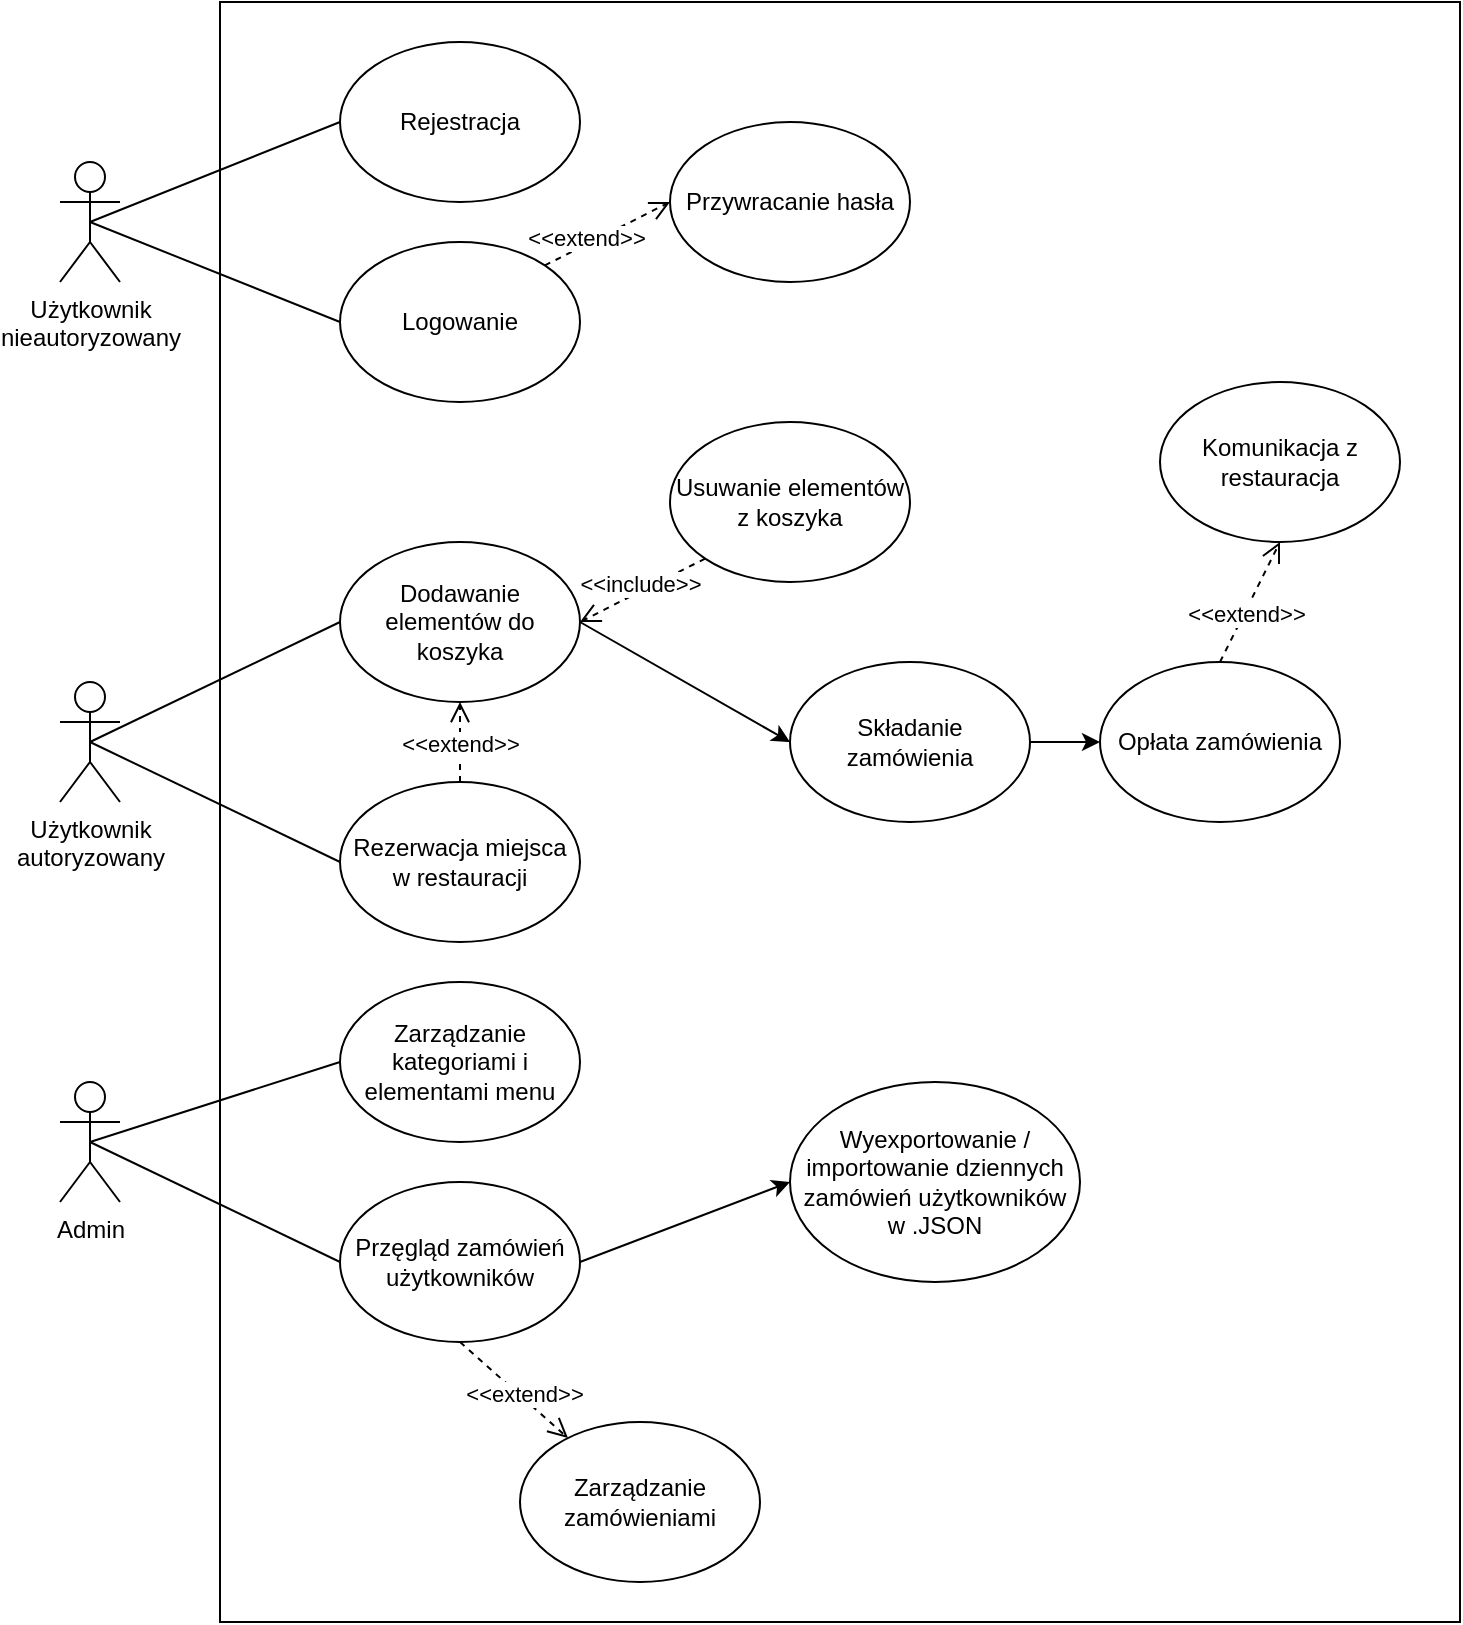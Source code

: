 <mxfile version="17.4.2" type="device"><diagram id="P4s8SzXfETWtjY8FBVm6" name="Page-1"><mxGraphModel dx="1888" dy="628" grid="1" gridSize="10" guides="1" tooltips="1" connect="1" arrows="1" fold="1" page="1" pageScale="1" pageWidth="850" pageHeight="1100" math="0" shadow="0"><root><mxCell id="0"/><mxCell id="1" parent="0"/><mxCell id="uAmP3saHMdXgE0Ry9SWT-1" value="Użytkownik &lt;br&gt;nieautoryzowany&lt;br&gt;" style="shape=umlActor;verticalLabelPosition=bottom;verticalAlign=top;html=1;outlineConnect=0;" parent="1" vertex="1"><mxGeometry y="270" width="30" height="60" as="geometry"/></mxCell><mxCell id="uAmP3saHMdXgE0Ry9SWT-2" value="" style="rounded=0;whiteSpace=wrap;html=1;" parent="1" vertex="1"><mxGeometry x="80" y="190" width="620" height="810" as="geometry"/></mxCell><mxCell id="uAmP3saHMdXgE0Ry9SWT-3" value="Rejestracja" style="ellipse;whiteSpace=wrap;html=1;" parent="1" vertex="1"><mxGeometry x="140" y="210" width="120" height="80" as="geometry"/></mxCell><mxCell id="uAmP3saHMdXgE0Ry9SWT-4" value="Logowanie" style="ellipse;whiteSpace=wrap;html=1;" parent="1" vertex="1"><mxGeometry x="140" y="310" width="120" height="80" as="geometry"/></mxCell><mxCell id="uAmP3saHMdXgE0Ry9SWT-5" value="Dodawanie elementów do koszyka" style="ellipse;whiteSpace=wrap;html=1;" parent="1" vertex="1"><mxGeometry x="140" y="460" width="120" height="80" as="geometry"/></mxCell><mxCell id="PpWOjjFLpsjyHOoJbC1y-23" style="endArrow=classic;html=1;rounded=0;exitX=1;exitY=0.5;exitDx=0;exitDy=0;entryX=0;entryY=0.5;entryDx=0;entryDy=0;" parent="1" source="uAmP3saHMdXgE0Ry9SWT-11" target="uAmP3saHMdXgE0Ry9SWT-21" edge="1"><mxGeometry relative="1" as="geometry"/></mxCell><mxCell id="uAmP3saHMdXgE0Ry9SWT-11" value="Składanie zamówienia" style="ellipse;whiteSpace=wrap;html=1;" parent="1" vertex="1"><mxGeometry x="365" y="520" width="120" height="80" as="geometry"/></mxCell><mxCell id="uAmP3saHMdXgE0Ry9SWT-15" value="Admin" style="shape=umlActor;verticalLabelPosition=bottom;verticalAlign=top;html=1;" parent="1" vertex="1"><mxGeometry y="730" width="30" height="60" as="geometry"/></mxCell><mxCell id="uAmP3saHMdXgE0Ry9SWT-16" value="Usuwanie elementów z koszyka" style="ellipse;whiteSpace=wrap;html=1;" parent="1" vertex="1"><mxGeometry x="305" y="400" width="120" height="80" as="geometry"/></mxCell><mxCell id="uAmP3saHMdXgE0Ry9SWT-17" value="&amp;lt;&amp;lt;include&amp;gt;&amp;gt;" style="html=1;verticalAlign=bottom;endArrow=open;dashed=1;endSize=8;rounded=0;exitX=0;exitY=1;exitDx=0;exitDy=0;entryX=1;entryY=0.5;entryDx=0;entryDy=0;" parent="1" source="uAmP3saHMdXgE0Ry9SWT-16" target="uAmP3saHMdXgE0Ry9SWT-5" edge="1"><mxGeometry x="0.108" y="5" relative="1" as="geometry"><mxPoint x="377.574" y="641.716" as="sourcePoint"/><mxPoint x="260" y="560" as="targetPoint"/><mxPoint as="offset"/></mxGeometry></mxCell><mxCell id="uAmP3saHMdXgE0Ry9SWT-19" value="Przywracanie hasła" style="ellipse;whiteSpace=wrap;html=1;" parent="1" vertex="1"><mxGeometry x="305" y="250" width="120" height="80" as="geometry"/></mxCell><mxCell id="uAmP3saHMdXgE0Ry9SWT-20" value="&amp;lt;&amp;lt;extend&amp;gt;&amp;gt;" style="html=1;verticalAlign=bottom;endArrow=open;dashed=1;endSize=8;rounded=0;exitX=1;exitY=0;exitDx=0;exitDy=0;entryX=0;entryY=0.5;entryDx=0;entryDy=0;" parent="1" source="uAmP3saHMdXgE0Ry9SWT-4" target="uAmP3saHMdXgE0Ry9SWT-19" edge="1"><mxGeometry x="-0.416" y="-5" relative="1" as="geometry"><mxPoint x="600" y="280" as="sourcePoint"/><mxPoint x="440" y="330" as="targetPoint"/><mxPoint as="offset"/></mxGeometry></mxCell><mxCell id="uAmP3saHMdXgE0Ry9SWT-21" value="Opłata zamówienia" style="ellipse;whiteSpace=wrap;html=1;" parent="1" vertex="1"><mxGeometry x="520" y="520" width="120" height="80" as="geometry"/></mxCell><mxCell id="uAmP3saHMdXgE0Ry9SWT-25" value="Komunikacja z restauracja" style="ellipse;whiteSpace=wrap;html=1;" parent="1" vertex="1"><mxGeometry x="550" y="380" width="120" height="80" as="geometry"/></mxCell><mxCell id="uAmP3saHMdXgE0Ry9SWT-26" value="&amp;lt;&amp;lt;extend&amp;gt;&amp;gt;" style="html=1;verticalAlign=bottom;endArrow=open;dashed=1;endSize=8;rounded=0;exitX=0.5;exitY=0;exitDx=0;exitDy=0;entryX=0.5;entryY=1;entryDx=0;entryDy=0;" parent="1" source="uAmP3saHMdXgE0Ry9SWT-21" target="uAmP3saHMdXgE0Ry9SWT-25" edge="1"><mxGeometry x="-0.416" y="-5" relative="1" as="geometry"><mxPoint x="549.996" y="421.716" as="sourcePoint"/><mxPoint x="597.57" y="370" as="targetPoint"/><mxPoint as="offset"/></mxGeometry></mxCell><mxCell id="uAmP3saHMdXgE0Ry9SWT-30" value="Zarządzanie kategoriami i elementami menu" style="ellipse;whiteSpace=wrap;html=1;" parent="1" vertex="1"><mxGeometry x="140" y="680" width="120" height="80" as="geometry"/></mxCell><mxCell id="uAmP3saHMdXgE0Ry9SWT-34" value="Przęgląd zamówień użytkowników" style="ellipse;whiteSpace=wrap;html=1;" parent="1" vertex="1"><mxGeometry x="140" y="780" width="120" height="80" as="geometry"/></mxCell><mxCell id="uAmP3saHMdXgE0Ry9SWT-36" value="Wyexportowanie /&lt;br&gt;importowanie dziennych zamówień użytkowników w .JSON" style="ellipse;whiteSpace=wrap;html=1;" parent="1" vertex="1"><mxGeometry x="365" y="730" width="145" height="100" as="geometry"/></mxCell><mxCell id="uAmP3saHMdXgE0Ry9SWT-38" value="Zarządzanie zamówieniami" style="ellipse;whiteSpace=wrap;html=1;" parent="1" vertex="1"><mxGeometry x="230" y="900" width="120" height="80" as="geometry"/></mxCell><mxCell id="PvTiu8i7SZT4SLeJGWw0-1" value="Rezerwacja miejsca w restauracji" style="ellipse;whiteSpace=wrap;html=1;" parent="1" vertex="1"><mxGeometry x="140" y="580" width="120" height="80" as="geometry"/></mxCell><mxCell id="PvTiu8i7SZT4SLeJGWw0-4" value="&amp;lt;&amp;lt;extend&amp;gt;&amp;gt;" style="html=1;verticalAlign=bottom;endArrow=open;dashed=1;endSize=8;rounded=0;exitX=0.5;exitY=0;exitDx=0;exitDy=0;entryX=0.5;entryY=1;entryDx=0;entryDy=0;" parent="1" source="PvTiu8i7SZT4SLeJGWw0-1" target="uAmP3saHMdXgE0Ry9SWT-5" edge="1"><mxGeometry x="-0.5" relative="1" as="geometry"><mxPoint x="469.996" y="389.996" as="sourcePoint"/><mxPoint x="527.57" y="298.28" as="targetPoint"/><mxPoint as="offset"/></mxGeometry></mxCell><mxCell id="PpWOjjFLpsjyHOoJbC1y-1" value="Użytkownik &lt;br&gt;autoryzowany" style="shape=umlActor;verticalLabelPosition=bottom;verticalAlign=top;html=1;outlineConnect=0;" parent="1" vertex="1"><mxGeometry y="530" width="30" height="60" as="geometry"/></mxCell><mxCell id="PpWOjjFLpsjyHOoJbC1y-5" value="" style="endArrow=none;html=1;rounded=0;entryX=0;entryY=0.5;entryDx=0;entryDy=0;exitX=0.5;exitY=0.5;exitDx=0;exitDy=0;exitPerimeter=0;" parent="1" source="uAmP3saHMdXgE0Ry9SWT-1" target="uAmP3saHMdXgE0Ry9SWT-4" edge="1"><mxGeometry width="50" height="50" relative="1" as="geometry"><mxPoint x="-30" y="440" as="sourcePoint"/><mxPoint x="20" y="390" as="targetPoint"/></mxGeometry></mxCell><mxCell id="PpWOjjFLpsjyHOoJbC1y-7" value="" style="endArrow=none;html=1;rounded=0;exitX=0.5;exitY=0.5;exitDx=0;exitDy=0;exitPerimeter=0;entryX=0;entryY=0.5;entryDx=0;entryDy=0;" parent="1" source="PpWOjjFLpsjyHOoJbC1y-1" target="PvTiu8i7SZT4SLeJGWw0-1" edge="1"><mxGeometry width="50" height="50" relative="1" as="geometry"><mxPoint x="20" y="420" as="sourcePoint"/><mxPoint x="70" y="370" as="targetPoint"/></mxGeometry></mxCell><mxCell id="PpWOjjFLpsjyHOoJbC1y-8" value="" style="endArrow=none;html=1;rounded=0;exitX=0.5;exitY=0.5;exitDx=0;exitDy=0;exitPerimeter=0;entryX=0;entryY=0.5;entryDx=0;entryDy=0;" parent="1" source="PpWOjjFLpsjyHOoJbC1y-1" target="uAmP3saHMdXgE0Ry9SWT-5" edge="1"><mxGeometry width="50" height="50" relative="1" as="geometry"><mxPoint x="100" y="570" as="sourcePoint"/><mxPoint x="150" y="520" as="targetPoint"/></mxGeometry></mxCell><mxCell id="PpWOjjFLpsjyHOoJbC1y-9" value="" style="endArrow=none;html=1;rounded=0;exitX=0.5;exitY=0.5;exitDx=0;exitDy=0;exitPerimeter=0;entryX=0;entryY=0.5;entryDx=0;entryDy=0;" parent="1" source="uAmP3saHMdXgE0Ry9SWT-1" target="uAmP3saHMdXgE0Ry9SWT-3" edge="1"><mxGeometry width="50" height="50" relative="1" as="geometry"><mxPoint x="60" y="270" as="sourcePoint"/><mxPoint x="110" y="220" as="targetPoint"/></mxGeometry></mxCell><mxCell id="PpWOjjFLpsjyHOoJbC1y-11" value="" style="endArrow=classic;html=1;rounded=0;exitX=1;exitY=0.5;exitDx=0;exitDy=0;entryX=0;entryY=0.5;entryDx=0;entryDy=0;" parent="1" source="uAmP3saHMdXgE0Ry9SWT-5" target="uAmP3saHMdXgE0Ry9SWT-11" edge="1"><mxGeometry width="50" height="50" relative="1" as="geometry"><mxPoint x="330" y="540" as="sourcePoint"/><mxPoint x="380" y="490" as="targetPoint"/></mxGeometry></mxCell><mxCell id="PpWOjjFLpsjyHOoJbC1y-12" value="" style="endArrow=none;html=1;rounded=0;exitX=0.5;exitY=0.5;exitDx=0;exitDy=0;exitPerimeter=0;entryX=0;entryY=0.5;entryDx=0;entryDy=0;" parent="1" source="uAmP3saHMdXgE0Ry9SWT-15" target="uAmP3saHMdXgE0Ry9SWT-30" edge="1"><mxGeometry width="50" height="50" relative="1" as="geometry"><mxPoint x="160" y="780" as="sourcePoint"/><mxPoint x="210" y="730" as="targetPoint"/></mxGeometry></mxCell><mxCell id="PpWOjjFLpsjyHOoJbC1y-13" value="" style="endArrow=none;html=1;rounded=0;exitX=0.5;exitY=0.5;exitDx=0;exitDy=0;exitPerimeter=0;entryX=0;entryY=0.5;entryDx=0;entryDy=0;" parent="1" source="uAmP3saHMdXgE0Ry9SWT-15" target="uAmP3saHMdXgE0Ry9SWT-34" edge="1"><mxGeometry width="50" height="50" relative="1" as="geometry"><mxPoint y="760" as="sourcePoint"/><mxPoint x="50" y="710" as="targetPoint"/></mxGeometry></mxCell><mxCell id="PpWOjjFLpsjyHOoJbC1y-14" value="&amp;lt;&amp;lt;extend&amp;gt;&amp;gt;" style="html=1;verticalAlign=bottom;endArrow=open;dashed=1;endSize=8;rounded=0;exitX=0.5;exitY=1;exitDx=0;exitDy=0;" parent="1" source="uAmP3saHMdXgE0Ry9SWT-34" target="uAmP3saHMdXgE0Ry9SWT-38" edge="1"><mxGeometry x="0.304" y="-5" relative="1" as="geometry"><mxPoint x="305" y="770" as="sourcePoint"/><mxPoint x="364.445" y="736.032" as="targetPoint"/><mxPoint as="offset"/></mxGeometry></mxCell><mxCell id="PpWOjjFLpsjyHOoJbC1y-22" value="" style="endArrow=classic;html=1;rounded=0;exitX=1;exitY=0.5;exitDx=0;exitDy=0;entryX=0;entryY=0.5;entryDx=0;entryDy=0;" parent="1" source="uAmP3saHMdXgE0Ry9SWT-34" target="uAmP3saHMdXgE0Ry9SWT-36" edge="1"><mxGeometry width="50" height="50" relative="1" as="geometry"><mxPoint x="310" y="840" as="sourcePoint"/><mxPoint x="360" y="790" as="targetPoint"/></mxGeometry></mxCell></root></mxGraphModel></diagram></mxfile>
